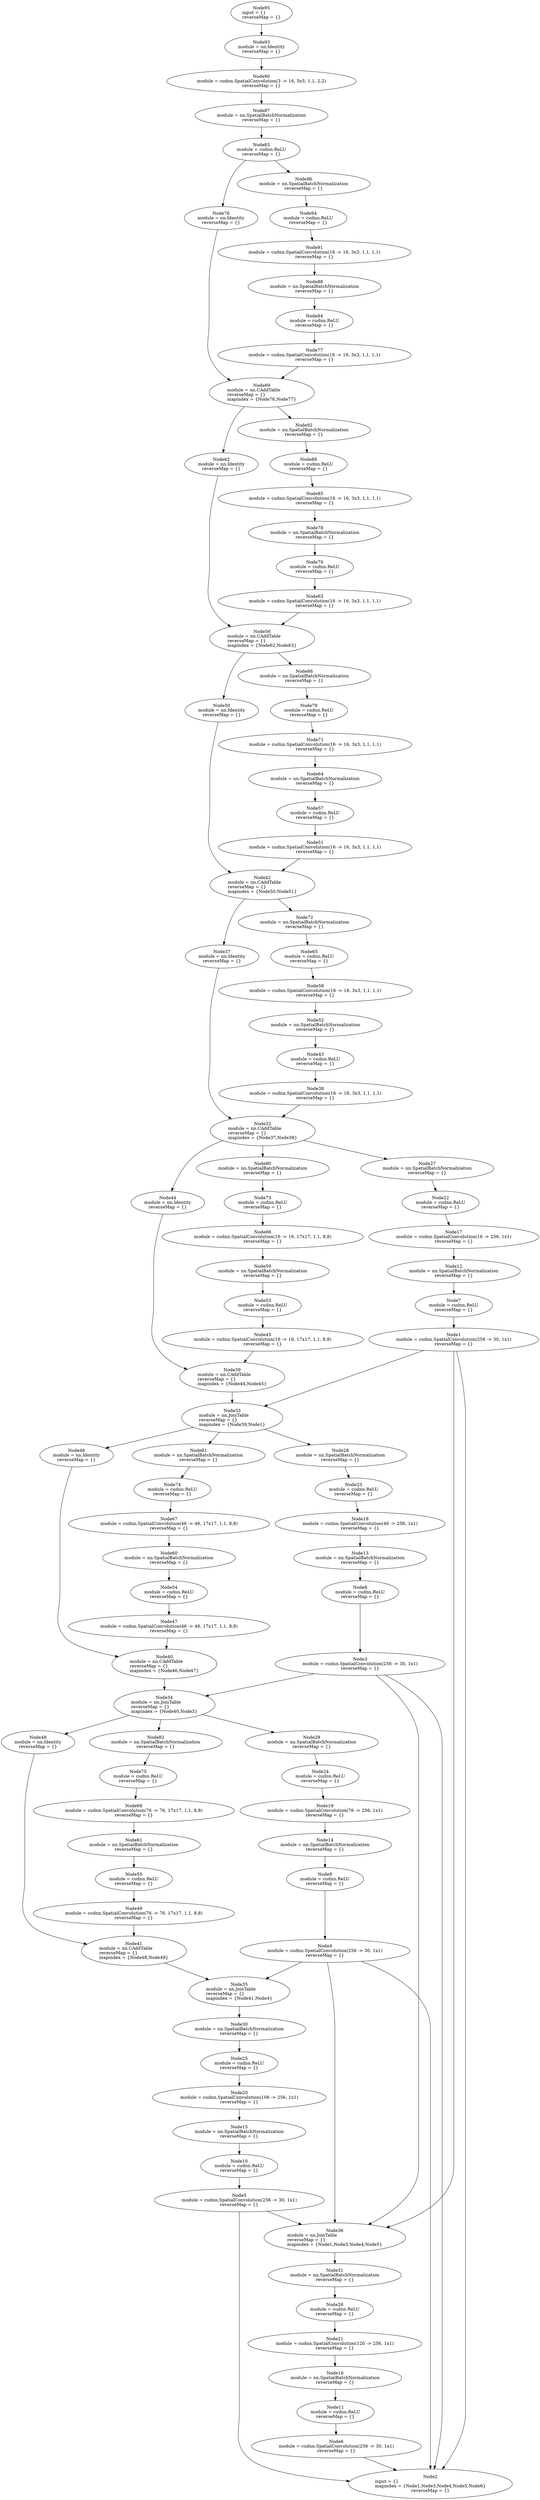 digraph G {
	graph [bb="0,0,1443,8156"];
	node [label="\N",
		shape=oval
	];
	n1	 [height=1.041,
		label="Node1\nmodule = cudnn.SpatialConvolution(256 -> 30, 1x1)\lreverseMap = {}",
		pos="1226,3782",
		tooltip="[./models/testmodel.lua]:65_",
		width=6.0052];
	n2	 [height=1.3356,
		label="Node2\ninput = {}\lmapindex = {Node1,Node3,Node4,Node5,Node6}\lreverseMap = {}",
		pos="1150,48",
		tooltip="[[C]]:-1_",
		width=5.7861];
	n1 -> n2	 [pos="e,1188.6,95.497 1235,3744.5 1246.2,3695.8 1264,3606.4 1264,3529 1264,3529 1264,3529 1264,281 1264,215.09 1226.5,148.45 1194.5,103.61"];
	n33	 [height=1.3356,
		label="Node33\nmodule = nn.JoinTable\lreverseMap = {}\lmapindex = {Node39,Node1}",
		pos="634,3528",
		tooltip="[./models/testmodel.lua]:74_",
		width=3.5652];
	n1 -> n33	 [pos="e,717.91,3564.7 1146.5,3747.1 1037.6,3700.8 842.64,3617.8 727.12,3568.6"];
	n36	 [height=1.3356,
		label="Node36\nmodule = nn.JoinTable\lreverseMap = {}\lmapindex = {Node1,Node3,Node4,Node5}",
		pos="901,852",
		tooltip="[./models/testmodel.lua]:107_",
		width=5.0043];
	n1 -> n36	 [pos="e,1025.3,887.08 1226,3744.3 1226,3695.2 1226,3605.6 1226,3529 1226,3529 1226,3529 1226,1085 1226,985.74 1124.3,924.94 1034.7,890.63"];
	n3	 [height=1.041,
		label="Node3\nmodule = cudnn.SpatialConvolution(256 -> 30, 1x1)\lreverseMap = {}",
		pos="982,2724",
		tooltip="[./models/testmodel.lua]:65_",
		width=6.0052];
	n3 -> n2	 [pos="e,1162.3,96.173 1038.3,2687.8 1099.3,2644.8 1188,2565.9 1188,2471 1188,2471 1188,2471 1188,281 1188,220.73 1175.4,152.8 1164.7,106.1"];
	n34	 [height=1.3356,
		label="Node34\nmodule = nn.JoinTable\lreverseMap = {}\lmapindex = {Node40,Node3}",
		pos="455,2592",
		tooltip="[./models/testmodel.lua]:74_",
		width=3.5652];
	n3 -> n34	 [pos="e,561.11,2619.2 860.1,2692.9 773.01,2671.4 656.57,2642.7 570.87,2621.6"];
	n3 -> n36	 [pos="e,977.18,895.78 1014.8,2686.8 1053.3,2640.3 1112,2555.7 1112,2471 1112,2471 1112,2471 1112,1085 1112,1006.1 1044.4,942.22 985.76,\
901.61"];
	n4	 [height=1.041,
		label="Node4\nmodule = cudnn.SpatialConvolution(256 -> 30, 1x1)\lreverseMap = {}",
		pos="868,1788",
		tooltip="[./models/testmodel.lua]:65_",
		width=6.0052];
	n4 -> n2	 [pos="e,1150,96.1 953.37,1753.4 1036.4,1714.5 1150,1641.7 1150,1535 1150,1535 1150,1535 1150,281 1150,221.46 1150,153.33 1150,106.38"];
	n35	 [height=1.3356,
		label="Node35\nmodule = nn.JoinTable\lreverseMap = {}\lmapindex = {Node41,Node4}",
		pos="652,1656",
		tooltip="[./models/testmodel.lua]:74_",
		width=3.5652];
	n4 -> n35	 [pos="e,718.9,1697.3 809.55,1751.8 784.29,1736.6 754.43,1718.6 727.52,1702.5"];
	n4 -> n36	 [pos="e,901,900.1 875.82,1750.5 885.58,1701.6 901,1612.2 901,1535 901,1535 901,1535 901,1085 901,1025.5 901,957.33 901,910.38"];
	n5	 [height=1.041,
		label="Node5\nmodule = cudnn.SpatialConvolution(256 -> 30, 1x1)\lreverseMap = {}",
		pos="652,974",
		tooltip="[./models/testmodel.lua]:105_",
		width=6.0052];
	n5 -> n2	 [pos="e,950.03,61.634 652,936.51 652,889.14 652,803.89 652,731 652,731 652,731 652,281 652,213.7 631.3,179.47 679,132 716.35,94.834 832.42,\
74.119 939.99,62.679"];
	n5 -> n36	 [pos="e,815.06,894.41 723.35,938.61 749.05,926.23 778.46,912.06 805.86,898.85"];
	n6	 [height=1.041,
		label="Node6\nmodule = cudnn.SpatialConvolution(256 -> 30, 1x1)\lreverseMap = {}",
		pos="904,170",
		tooltip="[./models/testmodel.lua]:114_",
		width=6.0052];
	n6 -> n2	 [pos="e,1062.2,91.836 974.82,134.45 999.2,122.56 1026.9,109.03 1053,96.301"];
	n7	 [height=1.041,
		label="Node7\nmodule = cudnn.ReLU\lreverseMap = {}",
		pos="1226,3894",
		tooltip="[./models/testmodel.lua]:64_",
		width=2.8072];
	n7 -> n1	 [pos="e,1226,3819.8 1226,3856.4 1226,3847.9 1226,3838.8 1226,3830"];
	n8	 [height=1.041,
		label="Node8\nmodule = cudnn.ReLU\lreverseMap = {}",
		pos="982,2958",
		tooltip="[./models/testmodel.lua]:64_",
		width=2.8072];
	n8 -> n3	 [pos="e,982,2761.7 982,2920.5 982,2880.3 982,2815.7 982,2771.8"];
	n9	 [height=1.041,
		label="Node9\nmodule = cudnn.ReLU\lreverseMap = {}",
		pos="868,2022",
		tooltip="[./models/testmodel.lua]:64_",
		width=2.8072];
	n9 -> n4	 [pos="e,868,1825.7 868,1984.5 868,1944.3 868,1879.7 868,1835.8"];
	n10	 [height=1.041,
		label="Node10\nmodule = cudnn.ReLU\lreverseMap = {}",
		pos="652,1086",
		tooltip="[./models/testmodel.lua]:104_",
		width=2.8072];
	n10 -> n5	 [pos="e,652,1011.8 652,1048.4 652,1039.9 652,1030.8 652,1022"];
	n11	 [height=1.041,
		label="Node11\nmodule = cudnn.ReLU\lreverseMap = {}",
		pos="903,282",
		tooltip="[./models/testmodel.lua]:113_",
		width=2.8072];
	n11 -> n6	 [pos="e,903.67,207.84 903.33,244.37 903.41,235.93 903.49,226.83 903.57,218.01"];
	n12	 [height=1.041,
		label="Node12\nmodule = nn.SpatialBatchNormalization\lreverseMap = {}",
		pos="1226,4006",
		tooltip="[./models/testmodel.lua]:63_",
		width=4.6805];
	n12 -> n7	 [pos="e,1226,3931.8 1226,3968.4 1226,3959.9 1226,3950.8 1226,3942"];
	n13	 [height=1.041,
		label="Node13\nmodule = nn.SpatialBatchNormalization\lreverseMap = {}",
		pos="982,3070",
		tooltip="[./models/testmodel.lua]:63_",
		width=4.6805];
	n13 -> n8	 [pos="e,982,2995.8 982,3032.4 982,3023.9 982,3014.8 982,3006"];
	n14	 [height=1.041,
		label="Node14\nmodule = nn.SpatialBatchNormalization\lreverseMap = {}",
		pos="868,2134",
		tooltip="[./models/testmodel.lua]:63_",
		width=4.6805];
	n14 -> n9	 [pos="e,868,2059.8 868,2096.4 868,2087.9 868,2078.8 868,2070"];
	n15	 [height=1.041,
		label="Node15\nmodule = nn.SpatialBatchNormalization\lreverseMap = {}",
		pos="652,1198",
		tooltip="[./models/testmodel.lua]:103_",
		width=4.6805];
	n15 -> n10	 [pos="e,652,1123.8 652,1160.4 652,1151.9 652,1142.8 652,1134"];
	n16	 [height=1.041,
		label="Node16\nmodule = nn.SpatialBatchNormalization\lreverseMap = {}",
		pos="902,394",
		tooltip="[./models/testmodel.lua]:112_",
		width=4.6805];
	n16 -> n11	 [pos="e,902.67,319.84 902.33,356.37 902.41,347.93 902.49,338.83 902.57,330.01"];
	n17	 [height=1.041,
		label="Node17\nmodule = cudnn.SpatialConvolution(16 -> 256, 1x1)\lreverseMap = {}",
		pos="1226,4118",
		tooltip="[./models/testmodel.lua]:62_",
		width=6.0052];
	n17 -> n12	 [pos="e,1226,4043.8 1226,4080.4 1226,4071.9 1226,4062.8 1226,4054"];
	n18	 [height=1.041,
		label="Node18\nmodule = cudnn.SpatialConvolution(46 -> 256, 1x1)\lreverseMap = {}",
		pos="982,3182",
		tooltip="[./models/testmodel.lua]:62_",
		width=6.0052];
	n18 -> n13	 [pos="e,982,3107.8 982,3144.4 982,3135.9 982,3126.8 982,3118"];
	n19	 [height=1.041,
		label="Node19\nmodule = cudnn.SpatialConvolution(76 -> 256, 1x1)\lreverseMap = {}",
		pos="868,2246",
		tooltip="[./models/testmodel.lua]:62_",
		width=6.0052];
	n19 -> n14	 [pos="e,868,2171.8 868,2208.4 868,2199.9 868,2190.8 868,2182"];
	n20	 [height=1.041,
		label="Node20\nmodule = cudnn.SpatialConvolution(106 -> 256, 1x1)\lreverseMap = {}",
		pos="652,1310",
		tooltip="[./models/testmodel.lua]:102_",
		width=6.1434];
	n20 -> n15	 [pos="e,652,1235.8 652,1272.4 652,1263.9 652,1254.8 652,1246"];
	n21	 [height=1.041,
		label="Node21\nmodule = cudnn.SpatialConvolution(120 -> 256, 1x1)\lreverseMap = {}",
		pos="901,506",
		tooltip="[./models/testmodel.lua]:111_",
		width=6.1434];
	n21 -> n16	 [pos="e,901.67,431.84 901.33,468.37 901.41,459.93 901.49,450.83 901.57,442.01"];
	n22	 [height=1.041,
		label="Node22\nmodule = cudnn.ReLU\lreverseMap = {}",
		pos="1192,4230",
		tooltip="[./models/testmodel.lua]:61_",
		width=2.8072];
	n22 -> n17	 [pos="e,1214.7,4155.7 1203.2,4192.7 1205.9,4183.9 1208.8,4174.5 1211.7,4165.4"];
	n23	 [height=1.041,
		label="Node23\nmodule = cudnn.ReLU\lreverseMap = {}",
		pos="915,3294",
		tooltip="[./models/testmodel.lua]:61_",
		width=2.8072];
	n23 -> n18	 [pos="e,959.9,3219.3 936.75,3257.3 942.43,3248 948.62,3237.8 954.55,3228.1"];
	n24	 [height=1.041,
		label="Node24\nmodule = cudnn.ReLU\lreverseMap = {}",
		pos="801,2358",
		tooltip="[./models/testmodel.lua]:61_",
		width=2.8072];
	n24 -> n19	 [pos="e,845.9,2283.3 822.75,2321.3 828.43,2312 834.62,2301.8 840.55,2292.1"];
	n25	 [height=1.041,
		label="Node25\nmodule = cudnn.ReLU\lreverseMap = {}",
		pos="652,1422",
		tooltip="[./models/testmodel.lua]:101_",
		width=2.8072];
	n25 -> n20	 [pos="e,652,1347.8 652,1384.4 652,1375.9 652,1366.8 652,1358"];
	n26	 [height=1.041,
		label="Node26\nmodule = cudnn.ReLU\lreverseMap = {}",
		pos="901,618",
		tooltip="[./models/testmodel.lua]:110_",
		width=2.8072];
	n26 -> n21	 [pos="e,901,543.84 901,580.37 901,571.93 901,562.83 901,554.01"];
	n27	 [height=1.041,
		label="Node27\nmodule = nn.SpatialBatchNormalization\lreverseMap = {}",
		pos="1159,4342",
		tooltip="[./models/testmodel.lua]:60_",
		width=4.6805];
	n27 -> n22	 [pos="e,1181.1,4267.5 1170,4304.4 1172.6,4295.7 1175.4,4286.2 1178.2,4277.1"];
	n28	 [height=1.041,
		label="Node28\nmodule = nn.SpatialBatchNormalization\lreverseMap = {}",
		pos="898,3406",
		tooltip="[./models/testmodel.lua]:60_",
		width=4.6805];
	n28 -> n23	 [pos="e,909.36,3331.5 903.66,3368.4 904.99,3359.7 906.43,3350.4 907.82,3341.4"];
	n29	 [height=1.041,
		label="Node29\nmodule = nn.SpatialBatchNormalization\lreverseMap = {}",
		pos="784,2470",
		tooltip="[./models/testmodel.lua]:60_",
		width=4.6805];
	n29 -> n24	 [pos="e,795.36,2395.5 789.66,2432.4 790.99,2423.7 792.43,2414.4 793.82,2405.4"];
	n30	 [height=1.041,
		label="Node30\nmodule = nn.SpatialBatchNormalization\lreverseMap = {}",
		pos="652,1534",
		tooltip="[./models/testmodel.lua]:100_",
		width=4.6805];
	n30 -> n25	 [pos="e,652,1459.8 652,1496.4 652,1487.9 652,1478.8 652,1470"];
	n31	 [height=1.041,
		label="Node31\nmodule = nn.SpatialBatchNormalization\lreverseMap = {}",
		pos="901,730",
		tooltip="[./models/testmodel.lua]:109_",
		width=4.6805];
	n31 -> n26	 [pos="e,901,655.84 901,692.37 901,683.93 901,674.83 901,666.01"];
	n32	 [height=1.3356,
		label="Node32\nmodule = nn.CAddTable\lreverseMap = {}\lmapindex = {Node37,Node38}",
		pos="736,4464",
		tooltip="[./models/testmodel.lua]:45_",
		width=3.7034];
	n32 -> n27	 [pos="e,1057,4371.9 839.48,4433.6 902.41,4415.8 982.78,4393 1047.2,4374.7"];
	n44	 [height=1.041,
		label="Node44\nmodule = nn.Identity\lreverseMap = {}",
		pos="474,4230",
		tooltip="[./models/testmodel.lua]:68_",
		width=2.6117];
	n32 -> n44	 [pos="e,487.01,4267.4 639.25,4430.9 610.8,4418.2 581.14,4401.4 558,4380 527.16,4351.4 504.75,4308.9 490.87,4276.6"];
	n80	 [height=1.041,
		label="Node80\nmodule = nn.SpatialBatchNormalization\lreverseMap = {}",
		pos="736,4342",
		tooltip="[./models/testmodel.lua]:52_",
		width=4.6805];
	n32 -> n80	 [pos="e,736,4379.7 736,4415.6 736,4407.1 736,4398.3 736,4389.8"];
	n33 -> n28	 [pos="e,825.47,3440 714.64,3490.3 746.8,3475.7 783.77,3458.9 816.06,3444.2"];
	n46	 [height=1.041,
		label="Node46\nmodule = nn.Identity\lreverseMap = {}",
		pos="209,3406",
		tooltip="[./models/testmodel.lua]:68_",
		width=2.6117];
	n33 -> n46	 [pos="e,284.54,3428.3 532.74,3498.4 460.08,3477.9 363.26,3450.6 294.48,3431.1"];
	n81	 [height=1.041,
		label="Node81\nmodule = nn.SpatialBatchNormalization\lreverseMap = {}",
		pos="533,3406",
		tooltip="[./models/testmodel.lua]:52_",
		width=4.6805];
	n33 -> n81	 [pos="e,563.22,3442.9 596.1,3482 587.45,3471.7 578.27,3460.8 569.67,3450.6"];
	n34 -> n29	 [pos="e,698.05,2502.3 545.77,2557.9 590.16,2541.7 643.59,2522.2 688.58,2505.8"];
	n48	 [height=1.041,
		label="Node48\nmodule = nn.Identity\lreverseMap = {}",
		pos="94,1910",
		tooltip="[./models/testmodel.lua]:68_",
		width=2.6117];
	n34 -> n48	 [pos="e,94,1947.5 342.76,2568.4 236.78,2539.8 94,2478.9 94,2359 94,2359 94,2359 94,2133 94,2072.4 94,2002.5 94,1957.6"];
	n82	 [height=1.041,
		label="Node82\nmodule = nn.SpatialBatchNormalization\lreverseMap = {}",
		pos="419,2470",
		tooltip="[./models/testmodel.lua]:52_",
		width=4.6805];
	n34 -> n82	 [pos="e,429.97,2507.6 440.88,2543.9 438.24,2535.1 435.49,2526 432.87,2517.2"];
	n35 -> n30	 [pos="e,652,1571.7 652,1607.6 652,1599.1 652,1590.3 652,1581.8"];
	n36 -> n31	 [pos="e,901,767.72 901,803.57 901,795.1 901,786.27 901,777.81"];
	n37	 [height=1.041,
		label="Node37\nmodule = nn.Identity\lreverseMap = {}",
		pos="614,5034",
		tooltip="[./models/testmodel.lua]:42_",
		width=2.6117];
	n37 -> n32	 [pos="e,660.95,4503.7 610.02,4996.5 605.58,4952.6 599,4876.5 599,4811 599,4811 599,4811 599,4697 599,4630.2 583.54,4605.2 618,4548 626.81,\
4533.4 639.28,4520.7 652.85,4509.9"];
	n38	 [height=1.041,
		label="Node38\nmodule = cudnn.SpatialConvolution(16 -> 16, 3x3, 1,1, 1,1)\lreverseMap = {}",
		pos="874,4586",
		tooltip="[./models/testmodel.lua]:39_",
		width=6.8442];
	n38 -> n32	 [pos="e,786.15,4508.6 832.6,4549 820.38,4538.4 806.79,4526.6 793.75,4515.2"];
	n39	 [height=1.3356,
		label="Node39\nmodule = nn.CAddTable\lreverseMap = {}\lmapindex = {Node44,Node45}",
		pos="634,3660",
		tooltip="[./models/testmodel.lua]:71_",
		width=3.7034];
	n39 -> n33	 [pos="e,634,3576.5 634,3611.7 634,3603.5 634,3595 634,3586.6"];
	n40	 [height=1.3356,
		label="Node40\nmodule = nn.CAddTable\lreverseMap = {}\lmapindex = {Node46,Node47}",
		pos="455,2724",
		tooltip="[./models/testmodel.lua]:71_",
		width=3.7034];
	n40 -> n34	 [pos="e,455,2640.5 455,2675.7 455,2667.5 455,2659 455,2650.6"];
	n41	 [height=1.3356,
		label="Node41\nmodule = nn.CAddTable\lreverseMap = {}\lmapindex = {Node48,Node49}",
		pos="462,1788",
		tooltip="[./models/testmodel.lua]:71_",
		width=3.7034];
	n41 -> n35	 [pos="e,591.28,1698.5 523.16,1745.2 542.24,1732.1 563.42,1717.6 582.99,1704.2"];
	n42	 [height=1.3356,
		label="Node42\nmodule = nn.CAddTable\lreverseMap = {}\lmapindex = {Node50,Node51}",
		pos="716,5268",
		tooltip="[./models/testmodel.lua]:45_",
		width=3.7034];
	n42 -> n37	 [pos="e,616.49,5071.6 670.95,5222.6 661.13,5210.8 651.69,5197.6 645,5184 629.27,5152 621.51,5112.3 617.69,5081.9"];
	n72	 [height=1.041,
		label="Node72\nmodule = nn.SpatialBatchNormalization\lreverseMap = {}",
		pos="823,5146",
		tooltip="[./models/testmodel.lua]:34_",
		width=4.6805];
	n42 -> n72	 [pos="e,790.98,5182.9 756.15,5222 765.31,5211.7 775.04,5200.8 784.15,5190.6"];
	n43	 [height=1.041,
		label="Node43\nmodule = cudnn.ReLU\lreverseMap = {}",
		pos="874,4698",
		tooltip="[./models/testmodel.lua]:38_",
		width=2.8072];
	n43 -> n38	 [pos="e,874,4623.8 874,4660.4 874,4651.9 874,4642.8 874,4634"];
	n44 -> n39	 [pos="e,535.05,3692.4 468.16,4192.6 461.64,4148.7 452,4072.6 452,4007 452,4007 452,4007 452,3893 452,3826.2 432.57,3798.6 471,3744 484.9,\
3724.3 504.91,3708.9 526.19,3697.1"];
	n45	 [height=1.041,
		label="Node45\nmodule = cudnn.SpatialConvolution(16 -> 16, 17x17, 1,1, 8,8)\lreverseMap = {}",
		pos="736,3782",
		tooltip="[./models/testmodel.lua]:57_",
		width=7.0968];
	n45 -> n39	 [pos="e,672.35,3706.1 705.12,3744.7 696.9,3735 687.84,3724.3 679.03,3714"];
	n46 -> n40	 [pos="e,332.89,2743.4 208.73,3368.5 208.44,3324.5 208,3248.3 208,3183 208,3183 208,3183 208,2957 208,2890.2 185.32,2860.1 227,2808 251.02,\
2777.9 286.93,2758.8 323.17,2746.5"];
	n47	 [height=1.041,
		label="Node47\nmodule = cudnn.SpatialConvolution(46 -> 46, 17x17, 1,1, 8,8)\lreverseMap = {}",
		pos="492,2846",
		tooltip="[./models/testmodel.lua]:57_",
		width=7.0968];
	n47 -> n40	 [pos="e,469.51,2772.1 480.7,2808.3 478.11,2799.9 475.29,2790.8 472.51,2781.8"];
	n48 -> n41	 [pos="e,361.01,1819.6 162.01,1884.1 173.65,1880 185.65,1875.8 197,1872 247.45,1855 303.67,1837.3 351.3,1822.6"];
	n49	 [height=1.041,
		label="Node49\nmodule = cudnn.SpatialConvolution(76 -> 76, 17x17, 1,1, 8,8)\lreverseMap = {}",
		pos="462,1910",
		tooltip="[./models/testmodel.lua]:57_",
		width=7.0968];
	n49 -> n41	 [pos="e,462,1836.5 462,1872.3 462,1864.2 462,1855.4 462,1846.7"];
	n50	 [height=1.041,
		label="Node50\nmodule = nn.Identity\lreverseMap = {}",
		pos="594,5838",
		tooltip="[./models/testmodel.lua]:42_",
		width=2.6117];
	n50 -> n42	 [pos="e,640.95,5307.7 590.02,5800.5 585.58,5756.6 579,5680.5 579,5615 579,5615 579,5615 579,5501 579,5434.2 563.54,5409.2 598,5352 606.81,\
5337.4 619.28,5324.7 632.85,5313.9"];
	n51	 [height=1.041,
		label="Node51\nmodule = cudnn.SpatialConvolution(16 -> 16, 3x3, 1,1, 1,1)\lreverseMap = {}",
		pos="854,5390",
		tooltip="[./models/testmodel.lua]:39_",
		width=6.8442];
	n51 -> n42	 [pos="e,766.15,5312.6 812.6,5353 800.38,5342.4 786.79,5330.6 773.75,5319.2"];
	n52	 [height=1.041,
		label="Node52\nmodule = nn.SpatialBatchNormalization\lreverseMap = {}",
		pos="874,4810",
		tooltip="[./models/testmodel.lua]:37_",
		width=4.6805];
	n52 -> n43	 [pos="e,874,4735.8 874,4772.4 874,4763.9 874,4754.8 874,4746"];
	n53	 [height=1.041,
		label="Node53\nmodule = cudnn.ReLU\lreverseMap = {}",
		pos="736,3894",
		tooltip="[./models/testmodel.lua]:56_",
		width=2.8072];
	n53 -> n45	 [pos="e,736,3819.8 736,3856.4 736,3847.9 736,3838.8 736,3830"];
	n54	 [height=1.041,
		label="Node54\nmodule = cudnn.ReLU\lreverseMap = {}",
		pos="492,2958",
		tooltip="[./models/testmodel.lua]:56_",
		width=2.8072];
	n54 -> n47	 [pos="e,492,2883.8 492,2920.4 492,2911.9 492,2902.8 492,2894"];
	n55	 [height=1.041,
		label="Node55\nmodule = cudnn.ReLU\lreverseMap = {}",
		pos="441,2022",
		tooltip="[./models/testmodel.lua]:56_",
		width=2.8072];
	n55 -> n49	 [pos="e,455.04,1947.5 447.99,1984.4 449.64,1975.7 451.42,1966.4 453.13,1957.4"];
	n56	 [height=1.3356,
		label="Node56\nmodule = nn.CAddTable\lreverseMap = {}\lmapindex = {Node62,Node63}",
		pos="696,6072",
		tooltip="[./models/testmodel.lua]:45_",
		width=3.7034];
	n56 -> n50	 [pos="e,596.49,5875.6 650.95,6026.6 641.13,6014.8 631.69,6001.6 625,5988 609.27,5956 601.51,5916.3 597.69,5885.9"];
	n86	 [height=1.041,
		label="Node86\nmodule = nn.SpatialBatchNormalization\lreverseMap = {}",
		pos="803,5950",
		tooltip="[./models/testmodel.lua]:34_",
		width=4.6805];
	n56 -> n86	 [pos="e,770.98,5986.9 736.15,6026 745.31,6015.7 755.04,6004.8 764.15,5994.6"];
	n57	 [height=1.041,
		label="Node57\nmodule = cudnn.ReLU\lreverseMap = {}",
		pos="854,5502",
		tooltip="[./models/testmodel.lua]:38_",
		width=2.8072];
	n57 -> n51	 [pos="e,854,5427.8 854,5464.4 854,5455.9 854,5446.8 854,5438"];
	n58	 [height=1.041,
		label="Node58\nmodule = cudnn.SpatialConvolution(16 -> 16, 3x3, 1,1, 1,1)\lreverseMap = {}",
		pos="874,4922",
		tooltip="[./models/testmodel.lua]:36_",
		width=6.8442];
	n58 -> n52	 [pos="e,874,4847.8 874,4884.4 874,4875.9 874,4866.8 874,4858"];
	n59	 [height=1.041,
		label="Node59\nmodule = nn.SpatialBatchNormalization\lreverseMap = {}",
		pos="736,4006",
		tooltip="[./models/testmodel.lua]:55_",
		width=4.6805];
	n59 -> n53	 [pos="e,736,3931.8 736,3968.4 736,3959.9 736,3950.8 736,3942"];
	n60	 [height=1.041,
		label="Node60\nmodule = nn.SpatialBatchNormalization\lreverseMap = {}",
		pos="492,3070",
		tooltip="[./models/testmodel.lua]:55_",
		width=4.6805];
	n60 -> n54	 [pos="e,492,2995.8 492,3032.4 492,3023.9 492,3014.8 492,3006"];
	n61	 [height=1.041,
		label="Node61\nmodule = nn.SpatialBatchNormalization\lreverseMap = {}",
		pos="399,2134",
		tooltip="[./models/testmodel.lua]:55_",
		width=4.6805];
	n61 -> n55	 [pos="e,427.08,2059.5 412.99,2096.4 416.35,2087.6 419.99,2078 423.49,2068.9"];
	n62	 [height=1.041,
		label="Node62\nmodule = nn.Identity\lreverseMap = {}",
		pos="574,6642",
		tooltip="[./models/testmodel.lua]:42_",
		width=2.6117];
	n62 -> n56	 [pos="e,620.95,6111.7 570.02,6604.5 565.58,6560.6 559,6484.5 559,6419 559,6419 559,6419 559,6305 559,6238.2 543.54,6213.2 578,6156 586.81,\
6141.4 599.28,6128.7 612.85,6117.9"];
	n63	 [height=1.041,
		label="Node63\nmodule = cudnn.SpatialConvolution(16 -> 16, 3x3, 1,1, 1,1)\lreverseMap = {}",
		pos="834,6194",
		tooltip="[./models/testmodel.lua]:39_",
		width=6.8442];
	n63 -> n56	 [pos="e,746.15,6116.6 792.6,6157 780.38,6146.4 766.79,6134.6 753.75,6123.2"];
	n64	 [height=1.041,
		label="Node64\nmodule = nn.SpatialBatchNormalization\lreverseMap = {}",
		pos="854,5614",
		tooltip="[./models/testmodel.lua]:37_",
		width=4.6805];
	n64 -> n57	 [pos="e,854,5539.8 854,5576.4 854,5567.9 854,5558.8 854,5550"];
	n65	 [height=1.041,
		label="Node65\nmodule = cudnn.ReLU\lreverseMap = {}",
		pos="858,5034",
		tooltip="[./models/testmodel.lua]:35_",
		width=2.8072];
	n65 -> n58	 [pos="e,868.7,4959.5 863.33,4996.4 864.58,4987.7 865.94,4978.4 867.25,4969.4"];
	n66	 [height=1.041,
		label="Node66\nmodule = cudnn.SpatialConvolution(16 -> 16, 17x17, 1,1, 8,8)\lreverseMap = {}",
		pos="736,4118",
		tooltip="[./models/testmodel.lua]:54_",
		width=7.0968];
	n66 -> n59	 [pos="e,736,4043.8 736,4080.4 736,4071.9 736,4062.8 736,4054"];
	n67	 [height=1.041,
		label="Node67\nmodule = cudnn.SpatialConvolution(46 -> 46, 17x17, 1,1, 8,8)\lreverseMap = {}",
		pos="492,3182",
		tooltip="[./models/testmodel.lua]:54_",
		width=7.0968];
	n67 -> n60	 [pos="e,492,3107.8 492,3144.4 492,3135.9 492,3126.8 492,3118"];
	n68	 [height=1.041,
		label="Node68\nmodule = cudnn.SpatialConvolution(76 -> 76, 17x17, 1,1, 8,8)\lreverseMap = {}",
		pos="378,2246",
		tooltip="[./models/testmodel.lua]:54_",
		width=7.0968];
	n68 -> n61	 [pos="e,392.04,2171.5 384.99,2208.4 386.64,2199.7 388.42,2190.4 390.13,2181.4"];
	n69	 [height=1.3356,
		label="Node69\nmodule = nn.CAddTable\lreverseMap = {}\lmapindex = {Node76,Node77}",
		pos="676,6876",
		tooltip="[./models/testmodel.lua]:45_",
		width=3.7034];
	n69 -> n62	 [pos="e,576.49,6679.6 630.95,6830.6 621.13,6818.8 611.69,6805.6 605,6792 589.27,6760 581.51,6720.3 577.69,6689.9"];
	n92	 [height=1.041,
		label="Node92\nmodule = nn.SpatialBatchNormalization\lreverseMap = {}",
		pos="783,6754",
		tooltip="[./models/testmodel.lua]:34_",
		width=4.6805];
	n69 -> n92	 [pos="e,750.98,6790.9 716.15,6830 725.31,6819.7 735.04,6808.8 744.15,6798.6"];
	n70	 [height=1.041,
		label="Node70\nmodule = cudnn.ReLU\lreverseMap = {}",
		pos="834,6306",
		tooltip="[./models/testmodel.lua]:38_",
		width=2.8072];
	n70 -> n63	 [pos="e,834,6231.8 834,6268.4 834,6259.9 834,6250.8 834,6242"];
	n71	 [height=1.041,
		label="Node71\nmodule = cudnn.SpatialConvolution(16 -> 16, 3x3, 1,1, 1,1)\lreverseMap = {}",
		pos="854,5726",
		tooltip="[./models/testmodel.lua]:36_",
		width=6.8442];
	n71 -> n64	 [pos="e,854,5651.8 854,5688.4 854,5679.9 854,5670.8 854,5662"];
	n72 -> n65	 [pos="e,846.4,5071.5 834.65,5108.4 837.43,5099.7 840.43,5090.2 843.32,5081.1"];
	n73	 [height=1.041,
		label="Node73\nmodule = cudnn.ReLU\lreverseMap = {}",
		pos="736,4230",
		tooltip="[./models/testmodel.lua]:53_",
		width=2.8072];
	n73 -> n66	 [pos="e,736,4155.8 736,4192.4 736,4183.9 736,4174.8 736,4166"];
	n74	 [height=1.041,
		label="Node74\nmodule = cudnn.ReLU\lreverseMap = {}",
		pos="500,3294",
		tooltip="[./models/testmodel.lua]:53_",
		width=2.8072];
	n74 -> n67	 [pos="e,494.68,3219.8 497.34,3256.4 496.72,3247.9 496.06,3238.8 495.42,3230"];
	n75	 [height=1.041,
		label="Node75\nmodule = cudnn.ReLU\lreverseMap = {}",
		pos="386,2358",
		tooltip="[./models/testmodel.lua]:53_",
		width=2.8072];
	n75 -> n68	 [pos="e,380.68,2283.8 383.34,2320.4 382.72,2311.9 382.06,2302.8 381.42,2294"];
	n76	 [height=1.041,
		label="Node76\nmodule = nn.Identity\lreverseMap = {}",
		pos="554,7446",
		tooltip="[./models/testmodel.lua]:42_",
		width=2.6117];
	n76 -> n69	 [pos="e,600.95,6915.7 550.02,7408.5 545.58,7364.6 539,7288.5 539,7223 539,7223 539,7223 539,7109 539,7042.2 523.54,7017.2 558,6960 566.81,\
6945.4 579.28,6932.7 592.85,6921.9"];
	n77	 [height=1.041,
		label="Node77\nmodule = cudnn.SpatialConvolution(16 -> 16, 3x3, 1,1, 1,1)\lreverseMap = {}",
		pos="814,6998",
		tooltip="[./models/testmodel.lua]:39_",
		width=6.8442];
	n77 -> n69	 [pos="e,726.15,6920.6 772.6,6961 760.38,6950.4 746.79,6938.6 733.75,6927.2"];
	n78	 [height=1.041,
		label="Node78\nmodule = nn.SpatialBatchNormalization\lreverseMap = {}",
		pos="834,6418",
		tooltip="[./models/testmodel.lua]:37_",
		width=4.6805];
	n78 -> n70	 [pos="e,834,6343.8 834,6380.4 834,6371.9 834,6362.8 834,6354"];
	n79	 [height=1.041,
		label="Node79\nmodule = cudnn.ReLU\lreverseMap = {}",
		pos="838,5838",
		tooltip="[./models/testmodel.lua]:35_",
		width=2.8072];
	n79 -> n71	 [pos="e,848.7,5763.5 843.33,5800.4 844.58,5791.7 845.94,5782.4 847.25,5773.4"];
	n80 -> n73	 [pos="e,736,4267.8 736,4304.4 736,4295.9 736,4286.8 736,4278"];
	n81 -> n74	 [pos="e,510.94,3331.5 522.01,3368.4 519.4,3359.7 516.57,3350.2 513.84,3341.1"];
	n82 -> n75	 [pos="e,396.94,2395.5 408.01,2432.4 405.4,2423.7 402.57,2414.2 399.84,2405.1"];
	n83	 [height=1.041,
		label="Node83\nmodule = cudnn.ReLU\lreverseMap = {}",
		pos="656,7670",
		tooltip="[./models/testmodel.lua]:89_",
		width=2.8072];
	n83 -> n76	 [pos="e,555.89,7483.5 615.68,7635.6 604.19,7624.1 592.71,7610.5 585,7596 568.13,7564.2 560.43,7524.1 556.93,7493.5"];
	n96	 [height=1.041,
		label="Node96\nmodule = nn.SpatialBatchNormalization\lreverseMap = {}",
		pos="763,7558",
		tooltip="[./models/testmodel.lua]:34_",
		width=4.6805];
	n83 -> n96	 [pos="e,728.08,7594.9 689.56,7634.5 699.52,7624.3 710.56,7612.9 720.98,7602.2"];
	n84	 [height=1.041,
		label="Node84\nmodule = cudnn.ReLU\lreverseMap = {}",
		pos="814,7110",
		tooltip="[./models/testmodel.lua]:38_",
		width=2.8072];
	n84 -> n77	 [pos="e,814,7035.8 814,7072.4 814,7063.9 814,7054.8 814,7046"];
	n85	 [height=1.041,
		label="Node85\nmodule = cudnn.SpatialConvolution(16 -> 16, 3x3, 1,1, 1,1)\lreverseMap = {}",
		pos="834,6530",
		tooltip="[./models/testmodel.lua]:36_",
		width=6.8442];
	n85 -> n78	 [pos="e,834,6455.8 834,6492.4 834,6483.9 834,6474.8 834,6466"];
	n86 -> n79	 [pos="e,826.4,5875.5 814.65,5912.4 817.43,5903.7 820.43,5894.2 823.32,5885.1"];
	n87	 [height=1.041,
		label="Node87\nmodule = nn.SpatialBatchNormalization\lreverseMap = {}",
		pos="656,7782",
		tooltip="[./models/testmodel.lua]:88_",
		width=4.6805];
	n87 -> n83	 [pos="e,656,7707.8 656,7744.4 656,7735.9 656,7726.8 656,7718"];
	n88	 [height=1.041,
		label="Node88\nmodule = nn.SpatialBatchNormalization\lreverseMap = {}",
		pos="814,7222",
		tooltip="[./models/testmodel.lua]:37_",
		width=4.6805];
	n88 -> n84	 [pos="e,814,7147.8 814,7184.4 814,7175.9 814,7166.8 814,7158"];
	n89	 [height=1.041,
		label="Node89\nmodule = cudnn.ReLU\lreverseMap = {}",
		pos="818,6642",
		tooltip="[./models/testmodel.lua]:35_",
		width=2.8072];
	n89 -> n85	 [pos="e,828.7,6567.5 823.33,6604.4 824.58,6595.7 825.94,6586.4 827.25,6577.4"];
	n90	 [height=1.041,
		label="Node90\nmodule = cudnn.SpatialConvolution(3 -> 16, 5x5, 1,1, 2,2)\lreverseMap = {}",
		pos="656,7894",
		tooltip="[./models/testmodel.lua]:87_",
		width=6.706];
	n90 -> n87	 [pos="e,656,7819.8 656,7856.4 656,7847.9 656,7838.8 656,7830"];
	n91	 [height=1.041,
		label="Node91\nmodule = cudnn.SpatialConvolution(16 -> 16, 3x3, 1,1, 1,1)\lreverseMap = {}",
		pos="814,7334",
		tooltip="[./models/testmodel.lua]:36_",
		width=6.8442];
	n91 -> n88	 [pos="e,814,7259.8 814,7296.4 814,7287.9 814,7278.8 814,7270"];
	n92 -> n89	 [pos="e,806.4,6679.5 794.65,6716.4 797.43,6707.7 800.43,6698.2 803.32,6689.1"];
	n93	 [height=1.041,
		label="Node93\nmodule = nn.Identity\lreverseMap = {}",
		pos="656,8006",
		tooltip="[./models/testmodel.lua]:86_",
		width=2.6117];
	n93 -> n90	 [pos="e,656,7931.8 656,7968.4 656,7959.9 656,7950.8 656,7942"];
	n94	 [height=1.041,
		label="Node94\nmodule = cudnn.ReLU\lreverseMap = {}",
		pos="798,7446",
		tooltip="[./models/testmodel.lua]:35_",
		width=2.8072];
	n94 -> n91	 [pos="e,808.7,7371.5 803.33,7408.4 804.58,7399.7 805.94,7390.4 807.25,7381.4"];
	n95	 [height=1.041,
		label="Node95\ninput = {}\lreverseMap = {}",
		pos="656,8118",
		tooltip="[[C]]:-1_",
		width=2.1497];
	n95 -> n93	 [pos="e,656,8043.8 656,8080.4 656,8071.9 656,8062.8 656,8054"];
	n96 -> n94	 [pos="e,786.4,7483.5 774.65,7520.4 777.43,7511.7 780.43,7502.2 783.32,7493.1"];
}
